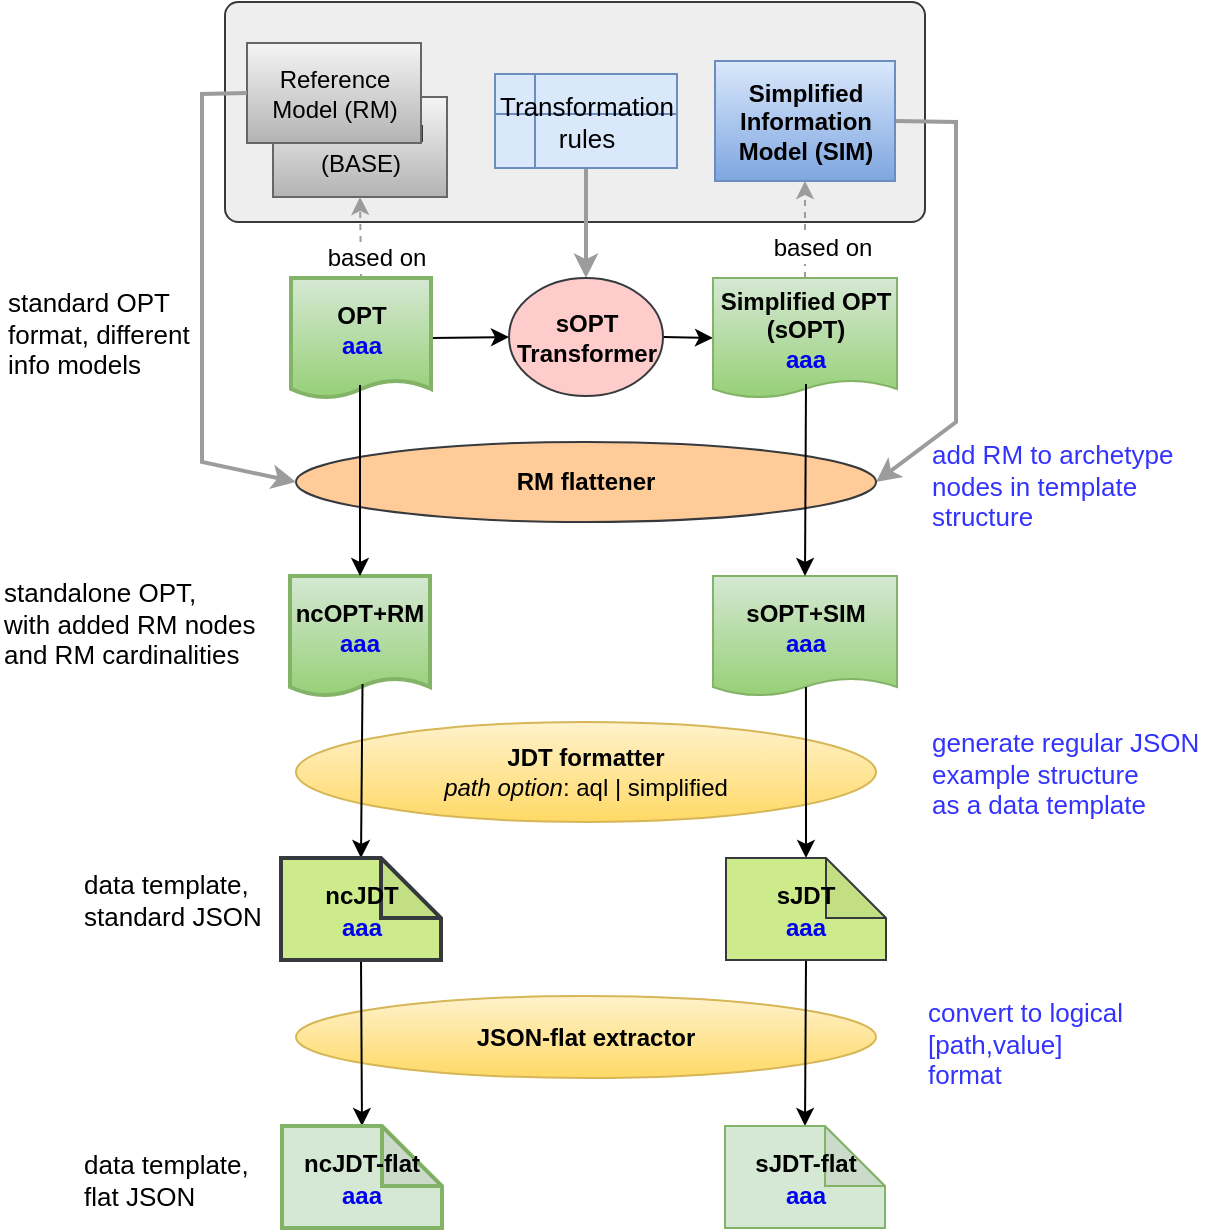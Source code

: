 <mxfile version="10.9.3" type="device"><diagram id="XmOisRVlrF0gZ4vvEgxY" name="Page-1"><mxGraphModel dx="1030" dy="707" grid="1" gridSize="10" guides="1" tooltips="1" connect="1" arrows="1" fold="1" page="1" pageScale="1" pageWidth="1169" pageHeight="827" math="0" shadow="0"><root><mxCell id="0"/><mxCell id="1" parent="0"/><mxCell id="31YKtCzsxtWfQXrm3vMB-14" value="" style="rounded=1;whiteSpace=wrap;html=1;fontSize=13;arcSize=6;fillColor=#eeeeee;strokeColor=#36393d;verticalAlign=top;align=left;" parent="1" vertex="1"><mxGeometry x="161.5" y="30" width="350" height="110" as="geometry"/></mxCell><mxCell id="jMii4_lQxRwpP-6zJA60-1" value="Base Model (BASE)" style="rounded=0;whiteSpace=wrap;html=1;gradientColor=#b3b3b3;fillColor=#f5f5f5;strokeColor=#666666;" parent="1" vertex="1"><mxGeometry x="185.5" y="77.5" width="87" height="50" as="geometry"/></mxCell><mxCell id="aknX9ZcSTkt7M2Ebjcdu-1" value="Reference Model (RM)" style="rounded=0;whiteSpace=wrap;html=1;gradientColor=#b3b3b3;fillColor=#f5f5f5;strokeColor=#666666;" parent="1" vertex="1"><mxGeometry x="172.5" y="50.5" width="87" height="50" as="geometry"/></mxCell><mxCell id="aknX9ZcSTkt7M2Ebjcdu-8" style="rounded=0;orthogonalLoop=1;jettySize=auto;html=1;exitX=0.5;exitY=1;exitDx=0;exitDy=0;entryX=0.5;entryY=0;entryDx=0;entryDy=0;strokeWidth=2;strokeColor=#9C9C9C;" parent="1" source="4TOYR0VIS-myUP9VtIvv-1" target="aknX9ZcSTkt7M2Ebjcdu-7" edge="1"><mxGeometry relative="1" as="geometry"/></mxCell><mxCell id="pqIju2r9o4nwVVScy0HL-15" style="edgeStyle=none;rounded=0;orthogonalLoop=1;jettySize=auto;html=1;exitX=1;exitY=0.5;exitDx=0;exitDy=0;entryX=1;entryY=0.5;entryDx=0;entryDy=0;startArrow=none;startFill=0;endArrow=classic;endFill=1;strokeColor=#9C9C9C;strokeWidth=2;fontSize=13;" parent="1" source="aknX9ZcSTkt7M2Ebjcdu-2" target="pqIju2r9o4nwVVScy0HL-5" edge="1"><mxGeometry relative="1" as="geometry"><Array as="points"><mxPoint x="527" y="90"/><mxPoint x="527" y="240"/></Array></mxGeometry></mxCell><mxCell id="aknX9ZcSTkt7M2Ebjcdu-2" value="Simplified Information&lt;br&gt;Model (SIM)" style="rounded=0;whiteSpace=wrap;html=1;gradientColor=#7ea6e0;fillColor=#dae8fc;strokeColor=#6c8ebf;fontStyle=1" parent="1" vertex="1"><mxGeometry x="406.5" y="59.5" width="90" height="60" as="geometry"/></mxCell><mxCell id="ns_tHse7YGivQLFpK8Ep-1" style="edgeStyle=none;rounded=0;orthogonalLoop=1;jettySize=auto;html=1;exitX=0.5;exitY=0;exitDx=0;exitDy=0;strokeColor=#9C9C9C;strokeWidth=1;entryX=0.5;entryY=1;entryDx=0;entryDy=0;dashed=1;" parent="1" source="UpzbpNls50oiiy134mTN-4" target="jMii4_lQxRwpP-6zJA60-1" edge="1"><mxGeometry relative="1" as="geometry"><mxPoint x="229.5" y="97" as="targetPoint"/><mxPoint x="168.5" y="211" as="sourcePoint"/></mxGeometry></mxCell><mxCell id="ns_tHse7YGivQLFpK8Ep-2" value="based on" style="text;html=1;resizable=0;points=[];align=center;verticalAlign=middle;labelBackgroundColor=#ffffff;" parent="ns_tHse7YGivQLFpK8Ep-1" vertex="1" connectable="0"><mxGeometry x="0.347" y="-7" relative="1" as="geometry"><mxPoint x="1" y="17" as="offset"/></mxGeometry></mxCell><mxCell id="aknX9ZcSTkt7M2Ebjcdu-9" style="edgeStyle=none;rounded=0;orthogonalLoop=1;jettySize=auto;html=1;exitX=1;exitY=0.5;exitDx=0;exitDy=0;entryX=0;entryY=0.5;entryDx=0;entryDy=0;" parent="1" source="UpzbpNls50oiiy134mTN-4" target="aknX9ZcSTkt7M2Ebjcdu-7" edge="1"><mxGeometry relative="1" as="geometry"><mxPoint x="252.5" y="226" as="sourcePoint"/><mxPoint x="297.5" y="168" as="targetPoint"/></mxGeometry></mxCell><mxCell id="aknX9ZcSTkt7M2Ebjcdu-11" style="edgeStyle=none;rounded=0;orthogonalLoop=1;jettySize=auto;html=1;exitX=1;exitY=0.5;exitDx=0;exitDy=0;entryX=0;entryY=0.5;entryDx=0;entryDy=0;" parent="1" source="aknX9ZcSTkt7M2Ebjcdu-7" target="aknX9ZcSTkt7M2Ebjcdu-10" edge="1"><mxGeometry relative="1" as="geometry"/></mxCell><mxCell id="aknX9ZcSTkt7M2Ebjcdu-7" value="sOPT Transformer" style="ellipse;whiteSpace=wrap;html=1;fillColor=#ffcccc;strokeColor=#36393d;fontStyle=1" parent="1" vertex="1"><mxGeometry x="303.5" y="168" width="77" height="59" as="geometry"/></mxCell><mxCell id="aknX9ZcSTkt7M2Ebjcdu-10" value="Simplified OPT&lt;br&gt;(sOPT)&lt;br&gt;&lt;font color=&quot;#0000f0&quot;&gt;aaa&lt;/font&gt;" style="shape=document;whiteSpace=wrap;html=1;boundedLbl=1;size=0.15;fillColor=#d5e8d4;strokeColor=#82b366;fontStyle=1;gradientColor=#97d077;" parent="1" vertex="1"><mxGeometry x="405.5" y="168" width="92" height="60" as="geometry"/></mxCell><mxCell id="aknX9ZcSTkt7M2Ebjcdu-12" value="JSON-flat extractor" style="ellipse;whiteSpace=wrap;html=1;fillColor=#fff2cc;strokeColor=#d6b656;fontStyle=1;gradientColor=#ffd966;" parent="1" vertex="1"><mxGeometry x="197" y="527" width="290" height="41" as="geometry"/></mxCell><mxCell id="aknX9ZcSTkt7M2Ebjcdu-26" value="JDT formatter&lt;br&gt;&lt;span style=&quot;font-weight: normal&quot;&gt;&lt;i&gt;path option&lt;/i&gt;: aql | simplified&lt;/span&gt;" style="ellipse;whiteSpace=wrap;html=1;fillColor=#fff2cc;strokeColor=#d6b656;fontStyle=1;gradientColor=#ffd966;" parent="1" vertex="1"><mxGeometry x="197" y="390" width="290" height="50" as="geometry"/></mxCell><mxCell id="4TOYR0VIS-myUP9VtIvv-1" value="Transformation&lt;br style=&quot;font-size: 13px;&quot;&gt;rules" style="shape=internalStorage;whiteSpace=wrap;html=1;backgroundOutline=1;fillColor=#dae8fc;strokeColor=#6c8ebf;fontSize=13;" parent="1" vertex="1"><mxGeometry x="296.5" y="66" width="91" height="47" as="geometry"/></mxCell><mxCell id="UpzbpNls50oiiy134mTN-4" value="OPT&lt;br&gt;&lt;font color=&quot;#0000f0&quot;&gt;aaa&lt;/font&gt;" style="shape=document;whiteSpace=wrap;html=1;boundedLbl=1;size=0.15;fillColor=#d5e8d4;strokeColor=#82b366;fontStyle=1;gradientColor=#97d077;strokeWidth=2;" parent="1" vertex="1"><mxGeometry x="194.5" y="168" width="70" height="60" as="geometry"/></mxCell><mxCell id="31YKtCzsxtWfQXrm3vMB-3" style="edgeStyle=none;rounded=0;orthogonalLoop=1;jettySize=auto;html=1;exitX=0.5;exitY=1;exitDx=0;exitDy=0;entryX=0.5;entryY=0;entryDx=0;entryDy=0;exitPerimeter=0;entryPerimeter=0;" parent="1" source="pqIju2r9o4nwVVScy0HL-19" target="pqIju2r9o4nwVVScy0HL-22" edge="1"><mxGeometry relative="1" as="geometry"><mxPoint x="232" y="604" as="targetPoint"/><mxPoint x="232" y="506" as="sourcePoint"/></mxGeometry></mxCell><mxCell id="aknX9ZcSTkt7M2Ebjcdu-13" style="edgeStyle=none;rounded=0;orthogonalLoop=1;jettySize=auto;html=1;entryX=0.5;entryY=0;entryDx=0;entryDy=0;exitX=0.5;exitY=1;exitDx=0;exitDy=0;exitPerimeter=0;entryPerimeter=0;" parent="1" source="pqIju2r9o4nwVVScy0HL-21" target="pqIju2r9o4nwVVScy0HL-23" edge="1"><mxGeometry relative="1" as="geometry"><mxPoint x="454" y="505" as="sourcePoint"/><mxPoint x="454" y="604" as="targetPoint"/></mxGeometry></mxCell><mxCell id="pqIju2r9o4nwVVScy0HL-3" style="edgeStyle=none;rounded=0;orthogonalLoop=1;jettySize=auto;html=1;exitX=0.5;exitY=0;exitDx=0;exitDy=0;strokeColor=#9C9C9C;strokeWidth=1;entryX=0.5;entryY=1;entryDx=0;entryDy=0;dashed=1;" parent="1" source="aknX9ZcSTkt7M2Ebjcdu-10" target="aknX9ZcSTkt7M2Ebjcdu-2" edge="1"><mxGeometry relative="1" as="geometry"><mxPoint x="402.5" y="127" as="targetPoint"/><mxPoint x="401.5" y="176" as="sourcePoint"/></mxGeometry></mxCell><mxCell id="pqIju2r9o4nwVVScy0HL-4" value="based on" style="text;html=1;resizable=0;points=[];align=center;verticalAlign=middle;labelBackgroundColor=#ffffff;" parent="pqIju2r9o4nwVVScy0HL-3" vertex="1" connectable="0"><mxGeometry x="0.347" y="-7" relative="1" as="geometry"><mxPoint x="1" y="17" as="offset"/></mxGeometry></mxCell><mxCell id="pqIju2r9o4nwVVScy0HL-5" value="RM flattener" style="ellipse;whiteSpace=wrap;html=1;fillColor=#ffcc99;strokeColor=#36393d;fontStyle=1;" parent="1" vertex="1"><mxGeometry x="197" y="250" width="290" height="40" as="geometry"/></mxCell><mxCell id="pqIju2r9o4nwVVScy0HL-6" value="sOPT+SIM&lt;br&gt;&lt;font color=&quot;#0000f0&quot;&gt;aaa&lt;/font&gt;" style="shape=document;whiteSpace=wrap;html=1;boundedLbl=1;size=0.15;fillColor=#d5e8d4;strokeColor=#82b366;fontStyle=1;gradientColor=#97d077;" parent="1" vertex="1"><mxGeometry x="405.5" y="317" width="92" height="60" as="geometry"/></mxCell><mxCell id="pqIju2r9o4nwVVScy0HL-7" value="ncOPT+RM&lt;br&gt;&lt;font color=&quot;#0000f0&quot;&gt;aaa&lt;/font&gt;" style="shape=document;whiteSpace=wrap;html=1;boundedLbl=1;size=0.15;fillColor=#d5e8d4;strokeColor=#82b366;fontStyle=1;gradientColor=#97d077;strokeWidth=2;" parent="1" vertex="1"><mxGeometry x="194" y="317" width="70" height="60" as="geometry"/></mxCell><mxCell id="31YKtCzsxtWfQXrm3vMB-10" style="edgeStyle=none;rounded=0;orthogonalLoop=1;jettySize=auto;html=1;exitX=0.493;exitY=0.892;exitDx=0;exitDy=0;entryX=0.5;entryY=0;entryDx=0;entryDy=0;exitPerimeter=0;" parent="1" source="UpzbpNls50oiiy134mTN-4" target="pqIju2r9o4nwVVScy0HL-7" edge="1"><mxGeometry relative="1" as="geometry"><mxPoint x="250.5" y="248" as="sourcePoint"/><mxPoint x="667.5" y="235" as="targetPoint"/></mxGeometry></mxCell><mxCell id="aknX9ZcSTkt7M2Ebjcdu-28" style="edgeStyle=none;rounded=0;orthogonalLoop=1;jettySize=auto;html=1;entryX=0.5;entryY=0;entryDx=0;entryDy=0;" parent="1" target="pqIju2r9o4nwVVScy0HL-6" edge="1"><mxGeometry relative="1" as="geometry"><mxPoint x="452" y="221" as="sourcePoint"/><mxPoint x="601.5" y="120" as="targetPoint"/></mxGeometry></mxCell><mxCell id="pqIju2r9o4nwVVScy0HL-8" style="edgeStyle=none;rounded=0;orthogonalLoop=1;jettySize=auto;html=1;entryX=0.5;entryY=0;entryDx=0;entryDy=0;exitX=0.505;exitY=0.925;exitDx=0;exitDy=0;exitPerimeter=0;entryPerimeter=0;" parent="1" source="pqIju2r9o4nwVVScy0HL-6" target="pqIju2r9o4nwVVScy0HL-21" edge="1"><mxGeometry relative="1" as="geometry"><mxPoint x="460.5" y="514" as="sourcePoint"/><mxPoint x="452" y="459" as="targetPoint"/></mxGeometry></mxCell><mxCell id="pqIju2r9o4nwVVScy0HL-9" style="edgeStyle=none;rounded=0;orthogonalLoop=1;jettySize=auto;html=1;entryX=0.5;entryY=0;entryDx=0;entryDy=0;exitX=0.518;exitY=0.9;exitDx=0;exitDy=0;exitPerimeter=0;entryPerimeter=0;" parent="1" source="pqIju2r9o4nwVVScy0HL-7" target="pqIju2r9o4nwVVScy0HL-19" edge="1"><mxGeometry relative="1" as="geometry"><mxPoint x="460.5" y="383" as="sourcePoint"/><mxPoint x="231" y="459" as="targetPoint"/></mxGeometry></mxCell><mxCell id="pqIju2r9o4nwVVScy0HL-11" value="standard OPT&lt;br&gt;format, different&lt;br&gt;info models" style="text;html=1;resizable=0;points=[];autosize=1;align=left;verticalAlign=top;spacingTop=-4;fontSize=13;" parent="1" vertex="1"><mxGeometry x="51" y="169.5" width="110" height="50" as="geometry"/></mxCell><mxCell id="pqIju2r9o4nwVVScy0HL-12" value="standalone OPT, &lt;br&gt;with added RM nodes&lt;br&gt;and RM cardinalities" style="text;html=1;resizable=0;points=[];autosize=1;align=left;verticalAlign=top;spacingTop=-4;fontSize=13;" parent="1" vertex="1"><mxGeometry x="49" y="315" width="140" height="50" as="geometry"/></mxCell><mxCell id="pqIju2r9o4nwVVScy0HL-13" value="data template,&amp;nbsp;&lt;br&gt;standard JSON" style="text;html=1;resizable=0;points=[];autosize=1;align=left;verticalAlign=top;spacingTop=-4;fontSize=13;" parent="1" vertex="1"><mxGeometry x="89" y="460.5" width="100" height="30" as="geometry"/></mxCell><mxCell id="pqIju2r9o4nwVVScy0HL-14" value="data template,&amp;nbsp;&lt;br&gt;flat JSON" style="text;html=1;resizable=0;points=[];autosize=1;align=left;verticalAlign=top;spacingTop=-4;fontSize=13;" parent="1" vertex="1"><mxGeometry x="89" y="600.5" width="100" height="30" as="geometry"/></mxCell><mxCell id="pqIju2r9o4nwVVScy0HL-16" style="edgeStyle=none;rounded=0;orthogonalLoop=1;jettySize=auto;html=1;exitX=0;exitY=0.5;exitDx=0;exitDy=0;entryX=0;entryY=0.5;entryDx=0;entryDy=0;startArrow=none;startFill=0;endArrow=classic;endFill=1;strokeColor=#9C9C9C;strokeWidth=2;fontSize=13;" parent="1" source="aknX9ZcSTkt7M2Ebjcdu-1" target="pqIju2r9o4nwVVScy0HL-5" edge="1"><mxGeometry relative="1" as="geometry"><mxPoint x="507" y="100" as="sourcePoint"/><mxPoint x="390" y="281" as="targetPoint"/><Array as="points"><mxPoint x="150" y="76"/><mxPoint x="150" y="260"/></Array></mxGeometry></mxCell><mxCell id="pqIju2r9o4nwVVScy0HL-19" value="&lt;span style=&quot;font-size: 12px ; font-weight: 700 ; white-space: normal&quot;&gt;ncJDT&lt;/span&gt;&lt;br style=&quot;font-size: 12px ; font-weight: 700 ; white-space: normal&quot;&gt;&lt;font color=&quot;#0000f0&quot; style=&quot;font-size: 12px ; font-weight: 700 ; white-space: normal&quot;&gt;aaa&lt;/font&gt;" style="shape=note;whiteSpace=wrap;html=1;backgroundOutline=1;darkOpacity=0.05;fontSize=13;align=center;fillColor=#cdeb8b;strokeColor=#36393d;strokeWidth=2;" parent="1" vertex="1"><mxGeometry x="189.5" y="458" width="80" height="51" as="geometry"/></mxCell><mxCell id="pqIju2r9o4nwVVScy0HL-21" value="&lt;span style=&quot;font-size: 12px ; font-weight: 700 ; white-space: normal&quot;&gt;sJDT&lt;/span&gt;&lt;br style=&quot;font-size: 12px ; font-weight: 700 ; white-space: normal&quot;&gt;&lt;font color=&quot;#0000f0&quot; style=&quot;font-size: 12px ; font-weight: 700 ; white-space: normal&quot;&gt;aaa&lt;/font&gt;" style="shape=note;whiteSpace=wrap;html=1;backgroundOutline=1;darkOpacity=0.05;fontSize=13;align=center;fillColor=#cdeb8b;strokeColor=#36393d;" parent="1" vertex="1"><mxGeometry x="412" y="458" width="80" height="51" as="geometry"/></mxCell><mxCell id="pqIju2r9o4nwVVScy0HL-22" value="&lt;span style=&quot;font-size: 12px ; font-weight: 700 ; white-space: normal&quot;&gt;ncJDT-flat&lt;/span&gt;&lt;br style=&quot;font-size: 12px ; font-weight: 700 ; white-space: normal&quot;&gt;&lt;font color=&quot;#0000f0&quot; style=&quot;font-size: 12px ; font-weight: 700 ; white-space: normal&quot;&gt;aaa&lt;/font&gt;" style="shape=note;whiteSpace=wrap;html=1;backgroundOutline=1;darkOpacity=0.05;fontSize=13;align=center;fillColor=#d5e8d4;strokeColor=#82b366;strokeWidth=2;" parent="1" vertex="1"><mxGeometry x="190" y="592" width="80" height="51" as="geometry"/></mxCell><mxCell id="pqIju2r9o4nwVVScy0HL-23" value="&lt;span style=&quot;font-size: 12px ; font-weight: 700 ; white-space: normal&quot;&gt;sJDT-flat&lt;/span&gt;&lt;br style=&quot;font-size: 12px ; font-weight: 700 ; white-space: normal&quot;&gt;&lt;font color=&quot;#0000f0&quot; style=&quot;font-size: 12px ; font-weight: 700 ; white-space: normal&quot;&gt;aaa&lt;/font&gt;" style="shape=note;whiteSpace=wrap;html=1;backgroundOutline=1;darkOpacity=0.05;fontSize=13;align=center;fillColor=#d5e8d4;strokeColor=#82b366;" parent="1" vertex="1"><mxGeometry x="411.5" y="592" width="80" height="51" as="geometry"/></mxCell><mxCell id="OSdl4rqXy28XLNoBRfl7-1" value="add RM to archetype &lt;br&gt;nodes in template&lt;br&gt;structure" style="text;html=1;resizable=0;points=[];autosize=1;align=left;verticalAlign=top;spacingTop=-4;fontSize=13;fontColor=#3333FF;" vertex="1" parent="1"><mxGeometry x="513" y="246" width="140" height="50" as="geometry"/></mxCell><mxCell id="OSdl4rqXy28XLNoBRfl7-2" value="generate regular JSON&lt;br&gt;example structure&amp;nbsp;&lt;br&gt;as a data template" style="text;html=1;resizable=0;points=[];autosize=1;align=left;verticalAlign=top;spacingTop=-4;fontSize=13;fontColor=#3333FF;" vertex="1" parent="1"><mxGeometry x="513" y="390" width="150" height="50" as="geometry"/></mxCell><mxCell id="OSdl4rqXy28XLNoBRfl7-3" value="convert to logical &lt;br&gt;[path,value]&lt;br&gt;format" style="text;html=1;resizable=0;points=[];autosize=1;align=left;verticalAlign=top;spacingTop=-4;fontSize=13;fontColor=#3333FF;" vertex="1" parent="1"><mxGeometry x="511" y="525" width="120" height="50" as="geometry"/></mxCell></root></mxGraphModel></diagram></mxfile>